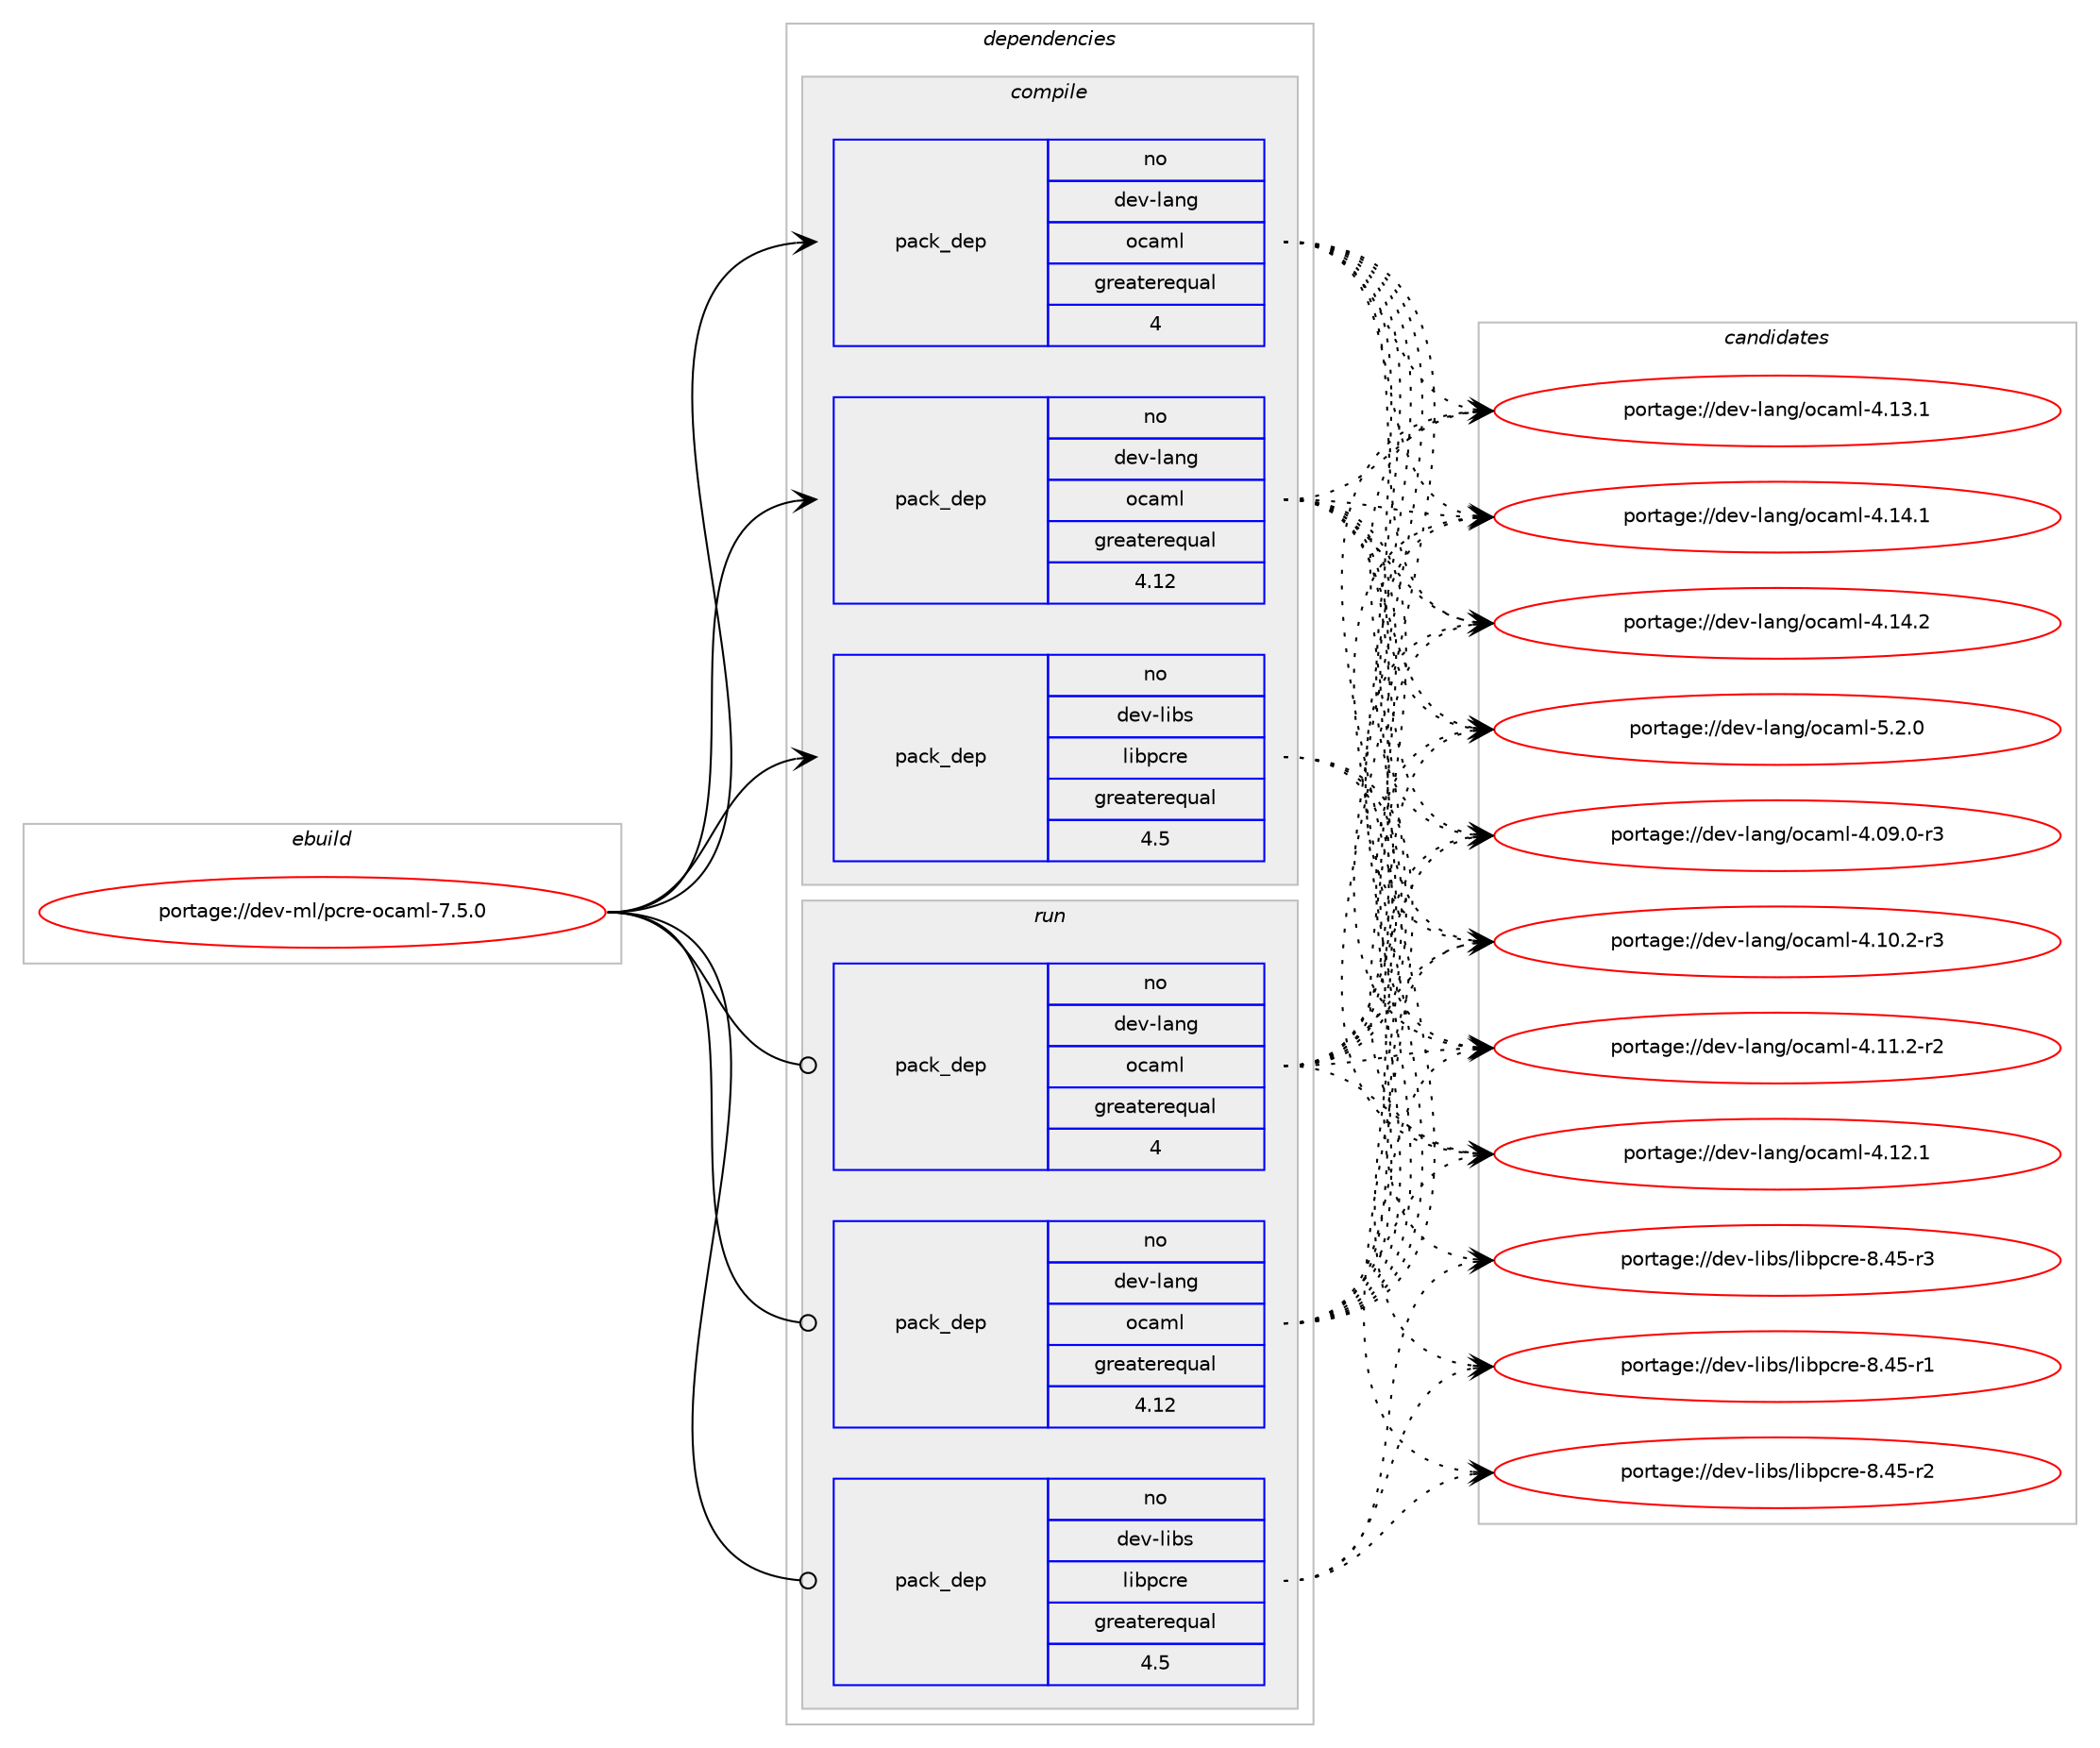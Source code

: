 digraph prolog {

# *************
# Graph options
# *************

newrank=true;
concentrate=true;
compound=true;
graph [rankdir=LR,fontname=Helvetica,fontsize=10,ranksep=1.5];#, ranksep=2.5, nodesep=0.2];
edge  [arrowhead=vee];
node  [fontname=Helvetica,fontsize=10];

# **********
# The ebuild
# **********

subgraph cluster_leftcol {
color=gray;
rank=same;
label=<<i>ebuild</i>>;
id [label="portage://dev-ml/pcre-ocaml-7.5.0", color=red, width=4, href="../dev-ml/pcre-ocaml-7.5.0.svg"];
}

# ****************
# The dependencies
# ****************

subgraph cluster_midcol {
color=gray;
label=<<i>dependencies</i>>;
subgraph cluster_compile {
fillcolor="#eeeeee";
style=filled;
label=<<i>compile</i>>;
subgraph pack31309 {
dependency61337 [label=<<TABLE BORDER="0" CELLBORDER="1" CELLSPACING="0" CELLPADDING="4" WIDTH="220"><TR><TD ROWSPAN="6" CELLPADDING="30">pack_dep</TD></TR><TR><TD WIDTH="110">no</TD></TR><TR><TD>dev-lang</TD></TR><TR><TD>ocaml</TD></TR><TR><TD>greaterequal</TD></TR><TR><TD>4</TD></TR></TABLE>>, shape=none, color=blue];
}
id:e -> dependency61337:w [weight=20,style="solid",arrowhead="vee"];
subgraph pack31310 {
dependency61338 [label=<<TABLE BORDER="0" CELLBORDER="1" CELLSPACING="0" CELLPADDING="4" WIDTH="220"><TR><TD ROWSPAN="6" CELLPADDING="30">pack_dep</TD></TR><TR><TD WIDTH="110">no</TD></TR><TR><TD>dev-lang</TD></TR><TR><TD>ocaml</TD></TR><TR><TD>greaterequal</TD></TR><TR><TD>4.12</TD></TR></TABLE>>, shape=none, color=blue];
}
id:e -> dependency61338:w [weight=20,style="solid",arrowhead="vee"];
subgraph pack31311 {
dependency61339 [label=<<TABLE BORDER="0" CELLBORDER="1" CELLSPACING="0" CELLPADDING="4" WIDTH="220"><TR><TD ROWSPAN="6" CELLPADDING="30">pack_dep</TD></TR><TR><TD WIDTH="110">no</TD></TR><TR><TD>dev-libs</TD></TR><TR><TD>libpcre</TD></TR><TR><TD>greaterequal</TD></TR><TR><TD>4.5</TD></TR></TABLE>>, shape=none, color=blue];
}
id:e -> dependency61339:w [weight=20,style="solid",arrowhead="vee"];
# *** BEGIN UNKNOWN DEPENDENCY TYPE (TODO) ***
# id -> package_dependency(portage://dev-ml/pcre-ocaml-7.5.0,install,no,dev-ml,dune,none,[,,],any_same_slot,[])
# *** END UNKNOWN DEPENDENCY TYPE (TODO) ***

# *** BEGIN UNKNOWN DEPENDENCY TYPE (TODO) ***
# id -> package_dependency(portage://dev-ml/pcre-ocaml-7.5.0,install,no,dev-ml,stdio,none,[,,],any_same_slot,[])
# *** END UNKNOWN DEPENDENCY TYPE (TODO) ***

}
subgraph cluster_compileandrun {
fillcolor="#eeeeee";
style=filled;
label=<<i>compile and run</i>>;
}
subgraph cluster_run {
fillcolor="#eeeeee";
style=filled;
label=<<i>run</i>>;
subgraph pack31312 {
dependency61340 [label=<<TABLE BORDER="0" CELLBORDER="1" CELLSPACING="0" CELLPADDING="4" WIDTH="220"><TR><TD ROWSPAN="6" CELLPADDING="30">pack_dep</TD></TR><TR><TD WIDTH="110">no</TD></TR><TR><TD>dev-lang</TD></TR><TR><TD>ocaml</TD></TR><TR><TD>greaterequal</TD></TR><TR><TD>4</TD></TR></TABLE>>, shape=none, color=blue];
}
id:e -> dependency61340:w [weight=20,style="solid",arrowhead="odot"];
subgraph pack31313 {
dependency61341 [label=<<TABLE BORDER="0" CELLBORDER="1" CELLSPACING="0" CELLPADDING="4" WIDTH="220"><TR><TD ROWSPAN="6" CELLPADDING="30">pack_dep</TD></TR><TR><TD WIDTH="110">no</TD></TR><TR><TD>dev-lang</TD></TR><TR><TD>ocaml</TD></TR><TR><TD>greaterequal</TD></TR><TR><TD>4.12</TD></TR></TABLE>>, shape=none, color=blue];
}
id:e -> dependency61341:w [weight=20,style="solid",arrowhead="odot"];
subgraph pack31314 {
dependency61342 [label=<<TABLE BORDER="0" CELLBORDER="1" CELLSPACING="0" CELLPADDING="4" WIDTH="220"><TR><TD ROWSPAN="6" CELLPADDING="30">pack_dep</TD></TR><TR><TD WIDTH="110">no</TD></TR><TR><TD>dev-libs</TD></TR><TR><TD>libpcre</TD></TR><TR><TD>greaterequal</TD></TR><TR><TD>4.5</TD></TR></TABLE>>, shape=none, color=blue];
}
id:e -> dependency61342:w [weight=20,style="solid",arrowhead="odot"];
# *** BEGIN UNKNOWN DEPENDENCY TYPE (TODO) ***
# id -> package_dependency(portage://dev-ml/pcre-ocaml-7.5.0,run,no,dev-ml,dune,none,[,,],any_same_slot,[])
# *** END UNKNOWN DEPENDENCY TYPE (TODO) ***

# *** BEGIN UNKNOWN DEPENDENCY TYPE (TODO) ***
# id -> package_dependency(portage://dev-ml/pcre-ocaml-7.5.0,run,no,dev-ml,stdio,none,[,,],any_same_slot,[])
# *** END UNKNOWN DEPENDENCY TYPE (TODO) ***

}
}

# **************
# The candidates
# **************

subgraph cluster_choices {
rank=same;
color=gray;
label=<<i>candidates</i>>;

subgraph choice31309 {
color=black;
nodesep=1;
choice1001011184510897110103471119997109108455246485746484511451 [label="portage://dev-lang/ocaml-4.09.0-r3", color=red, width=4,href="../dev-lang/ocaml-4.09.0-r3.svg"];
choice1001011184510897110103471119997109108455246494846504511451 [label="portage://dev-lang/ocaml-4.10.2-r3", color=red, width=4,href="../dev-lang/ocaml-4.10.2-r3.svg"];
choice1001011184510897110103471119997109108455246494946504511450 [label="portage://dev-lang/ocaml-4.11.2-r2", color=red, width=4,href="../dev-lang/ocaml-4.11.2-r2.svg"];
choice100101118451089711010347111999710910845524649504649 [label="portage://dev-lang/ocaml-4.12.1", color=red, width=4,href="../dev-lang/ocaml-4.12.1.svg"];
choice100101118451089711010347111999710910845524649514649 [label="portage://dev-lang/ocaml-4.13.1", color=red, width=4,href="../dev-lang/ocaml-4.13.1.svg"];
choice100101118451089711010347111999710910845524649524649 [label="portage://dev-lang/ocaml-4.14.1", color=red, width=4,href="../dev-lang/ocaml-4.14.1.svg"];
choice100101118451089711010347111999710910845524649524650 [label="portage://dev-lang/ocaml-4.14.2", color=red, width=4,href="../dev-lang/ocaml-4.14.2.svg"];
choice1001011184510897110103471119997109108455346504648 [label="portage://dev-lang/ocaml-5.2.0", color=red, width=4,href="../dev-lang/ocaml-5.2.0.svg"];
dependency61337:e -> choice1001011184510897110103471119997109108455246485746484511451:w [style=dotted,weight="100"];
dependency61337:e -> choice1001011184510897110103471119997109108455246494846504511451:w [style=dotted,weight="100"];
dependency61337:e -> choice1001011184510897110103471119997109108455246494946504511450:w [style=dotted,weight="100"];
dependency61337:e -> choice100101118451089711010347111999710910845524649504649:w [style=dotted,weight="100"];
dependency61337:e -> choice100101118451089711010347111999710910845524649514649:w [style=dotted,weight="100"];
dependency61337:e -> choice100101118451089711010347111999710910845524649524649:w [style=dotted,weight="100"];
dependency61337:e -> choice100101118451089711010347111999710910845524649524650:w [style=dotted,weight="100"];
dependency61337:e -> choice1001011184510897110103471119997109108455346504648:w [style=dotted,weight="100"];
}
subgraph choice31310 {
color=black;
nodesep=1;
choice1001011184510897110103471119997109108455246485746484511451 [label="portage://dev-lang/ocaml-4.09.0-r3", color=red, width=4,href="../dev-lang/ocaml-4.09.0-r3.svg"];
choice1001011184510897110103471119997109108455246494846504511451 [label="portage://dev-lang/ocaml-4.10.2-r3", color=red, width=4,href="../dev-lang/ocaml-4.10.2-r3.svg"];
choice1001011184510897110103471119997109108455246494946504511450 [label="portage://dev-lang/ocaml-4.11.2-r2", color=red, width=4,href="../dev-lang/ocaml-4.11.2-r2.svg"];
choice100101118451089711010347111999710910845524649504649 [label="portage://dev-lang/ocaml-4.12.1", color=red, width=4,href="../dev-lang/ocaml-4.12.1.svg"];
choice100101118451089711010347111999710910845524649514649 [label="portage://dev-lang/ocaml-4.13.1", color=red, width=4,href="../dev-lang/ocaml-4.13.1.svg"];
choice100101118451089711010347111999710910845524649524649 [label="portage://dev-lang/ocaml-4.14.1", color=red, width=4,href="../dev-lang/ocaml-4.14.1.svg"];
choice100101118451089711010347111999710910845524649524650 [label="portage://dev-lang/ocaml-4.14.2", color=red, width=4,href="../dev-lang/ocaml-4.14.2.svg"];
choice1001011184510897110103471119997109108455346504648 [label="portage://dev-lang/ocaml-5.2.0", color=red, width=4,href="../dev-lang/ocaml-5.2.0.svg"];
dependency61338:e -> choice1001011184510897110103471119997109108455246485746484511451:w [style=dotted,weight="100"];
dependency61338:e -> choice1001011184510897110103471119997109108455246494846504511451:w [style=dotted,weight="100"];
dependency61338:e -> choice1001011184510897110103471119997109108455246494946504511450:w [style=dotted,weight="100"];
dependency61338:e -> choice100101118451089711010347111999710910845524649504649:w [style=dotted,weight="100"];
dependency61338:e -> choice100101118451089711010347111999710910845524649514649:w [style=dotted,weight="100"];
dependency61338:e -> choice100101118451089711010347111999710910845524649524649:w [style=dotted,weight="100"];
dependency61338:e -> choice100101118451089711010347111999710910845524649524650:w [style=dotted,weight="100"];
dependency61338:e -> choice1001011184510897110103471119997109108455346504648:w [style=dotted,weight="100"];
}
subgraph choice31311 {
color=black;
nodesep=1;
choice100101118451081059811547108105981129911410145564652534511449 [label="portage://dev-libs/libpcre-8.45-r1", color=red, width=4,href="../dev-libs/libpcre-8.45-r1.svg"];
choice100101118451081059811547108105981129911410145564652534511450 [label="portage://dev-libs/libpcre-8.45-r2", color=red, width=4,href="../dev-libs/libpcre-8.45-r2.svg"];
choice100101118451081059811547108105981129911410145564652534511451 [label="portage://dev-libs/libpcre-8.45-r3", color=red, width=4,href="../dev-libs/libpcre-8.45-r3.svg"];
dependency61339:e -> choice100101118451081059811547108105981129911410145564652534511449:w [style=dotted,weight="100"];
dependency61339:e -> choice100101118451081059811547108105981129911410145564652534511450:w [style=dotted,weight="100"];
dependency61339:e -> choice100101118451081059811547108105981129911410145564652534511451:w [style=dotted,weight="100"];
}
subgraph choice31312 {
color=black;
nodesep=1;
choice1001011184510897110103471119997109108455246485746484511451 [label="portage://dev-lang/ocaml-4.09.0-r3", color=red, width=4,href="../dev-lang/ocaml-4.09.0-r3.svg"];
choice1001011184510897110103471119997109108455246494846504511451 [label="portage://dev-lang/ocaml-4.10.2-r3", color=red, width=4,href="../dev-lang/ocaml-4.10.2-r3.svg"];
choice1001011184510897110103471119997109108455246494946504511450 [label="portage://dev-lang/ocaml-4.11.2-r2", color=red, width=4,href="../dev-lang/ocaml-4.11.2-r2.svg"];
choice100101118451089711010347111999710910845524649504649 [label="portage://dev-lang/ocaml-4.12.1", color=red, width=4,href="../dev-lang/ocaml-4.12.1.svg"];
choice100101118451089711010347111999710910845524649514649 [label="portage://dev-lang/ocaml-4.13.1", color=red, width=4,href="../dev-lang/ocaml-4.13.1.svg"];
choice100101118451089711010347111999710910845524649524649 [label="portage://dev-lang/ocaml-4.14.1", color=red, width=4,href="../dev-lang/ocaml-4.14.1.svg"];
choice100101118451089711010347111999710910845524649524650 [label="portage://dev-lang/ocaml-4.14.2", color=red, width=4,href="../dev-lang/ocaml-4.14.2.svg"];
choice1001011184510897110103471119997109108455346504648 [label="portage://dev-lang/ocaml-5.2.0", color=red, width=4,href="../dev-lang/ocaml-5.2.0.svg"];
dependency61340:e -> choice1001011184510897110103471119997109108455246485746484511451:w [style=dotted,weight="100"];
dependency61340:e -> choice1001011184510897110103471119997109108455246494846504511451:w [style=dotted,weight="100"];
dependency61340:e -> choice1001011184510897110103471119997109108455246494946504511450:w [style=dotted,weight="100"];
dependency61340:e -> choice100101118451089711010347111999710910845524649504649:w [style=dotted,weight="100"];
dependency61340:e -> choice100101118451089711010347111999710910845524649514649:w [style=dotted,weight="100"];
dependency61340:e -> choice100101118451089711010347111999710910845524649524649:w [style=dotted,weight="100"];
dependency61340:e -> choice100101118451089711010347111999710910845524649524650:w [style=dotted,weight="100"];
dependency61340:e -> choice1001011184510897110103471119997109108455346504648:w [style=dotted,weight="100"];
}
subgraph choice31313 {
color=black;
nodesep=1;
choice1001011184510897110103471119997109108455246485746484511451 [label="portage://dev-lang/ocaml-4.09.0-r3", color=red, width=4,href="../dev-lang/ocaml-4.09.0-r3.svg"];
choice1001011184510897110103471119997109108455246494846504511451 [label="portage://dev-lang/ocaml-4.10.2-r3", color=red, width=4,href="../dev-lang/ocaml-4.10.2-r3.svg"];
choice1001011184510897110103471119997109108455246494946504511450 [label="portage://dev-lang/ocaml-4.11.2-r2", color=red, width=4,href="../dev-lang/ocaml-4.11.2-r2.svg"];
choice100101118451089711010347111999710910845524649504649 [label="portage://dev-lang/ocaml-4.12.1", color=red, width=4,href="../dev-lang/ocaml-4.12.1.svg"];
choice100101118451089711010347111999710910845524649514649 [label="portage://dev-lang/ocaml-4.13.1", color=red, width=4,href="../dev-lang/ocaml-4.13.1.svg"];
choice100101118451089711010347111999710910845524649524649 [label="portage://dev-lang/ocaml-4.14.1", color=red, width=4,href="../dev-lang/ocaml-4.14.1.svg"];
choice100101118451089711010347111999710910845524649524650 [label="portage://dev-lang/ocaml-4.14.2", color=red, width=4,href="../dev-lang/ocaml-4.14.2.svg"];
choice1001011184510897110103471119997109108455346504648 [label="portage://dev-lang/ocaml-5.2.0", color=red, width=4,href="../dev-lang/ocaml-5.2.0.svg"];
dependency61341:e -> choice1001011184510897110103471119997109108455246485746484511451:w [style=dotted,weight="100"];
dependency61341:e -> choice1001011184510897110103471119997109108455246494846504511451:w [style=dotted,weight="100"];
dependency61341:e -> choice1001011184510897110103471119997109108455246494946504511450:w [style=dotted,weight="100"];
dependency61341:e -> choice100101118451089711010347111999710910845524649504649:w [style=dotted,weight="100"];
dependency61341:e -> choice100101118451089711010347111999710910845524649514649:w [style=dotted,weight="100"];
dependency61341:e -> choice100101118451089711010347111999710910845524649524649:w [style=dotted,weight="100"];
dependency61341:e -> choice100101118451089711010347111999710910845524649524650:w [style=dotted,weight="100"];
dependency61341:e -> choice1001011184510897110103471119997109108455346504648:w [style=dotted,weight="100"];
}
subgraph choice31314 {
color=black;
nodesep=1;
choice100101118451081059811547108105981129911410145564652534511449 [label="portage://dev-libs/libpcre-8.45-r1", color=red, width=4,href="../dev-libs/libpcre-8.45-r1.svg"];
choice100101118451081059811547108105981129911410145564652534511450 [label="portage://dev-libs/libpcre-8.45-r2", color=red, width=4,href="../dev-libs/libpcre-8.45-r2.svg"];
choice100101118451081059811547108105981129911410145564652534511451 [label="portage://dev-libs/libpcre-8.45-r3", color=red, width=4,href="../dev-libs/libpcre-8.45-r3.svg"];
dependency61342:e -> choice100101118451081059811547108105981129911410145564652534511449:w [style=dotted,weight="100"];
dependency61342:e -> choice100101118451081059811547108105981129911410145564652534511450:w [style=dotted,weight="100"];
dependency61342:e -> choice100101118451081059811547108105981129911410145564652534511451:w [style=dotted,weight="100"];
}
}

}
